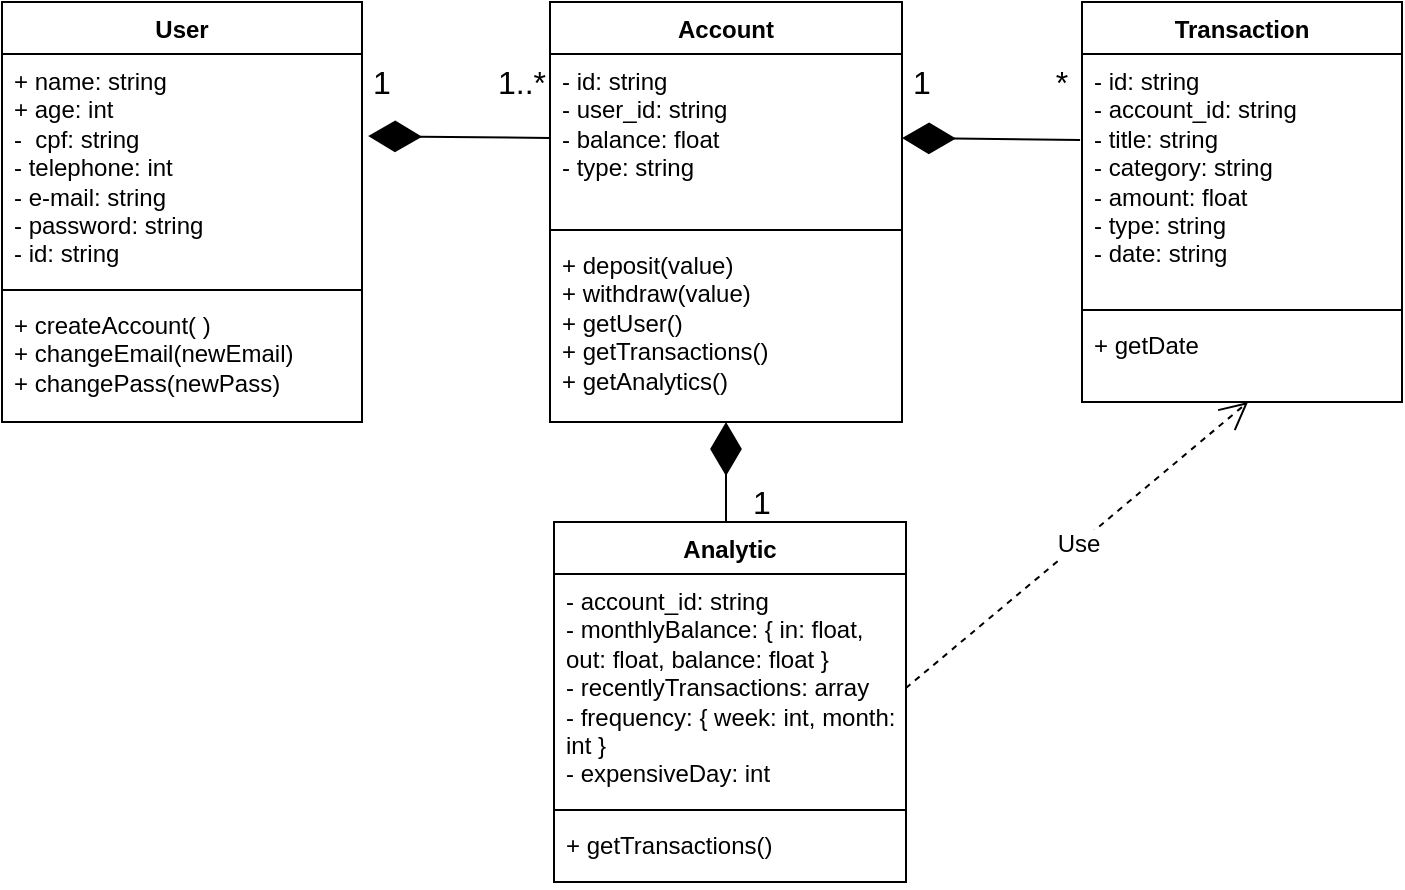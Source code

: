 <mxfile version="27.1.6" pages="2">
  <diagram name="Página-1" id="hgnr5rXyj2DnhmSrU8XR">
    <mxGraphModel dx="731" dy="490" grid="1" gridSize="10" guides="1" tooltips="1" connect="1" arrows="1" fold="1" page="1" pageScale="1" pageWidth="827" pageHeight="1169" math="0" shadow="0">
      <root>
        <mxCell id="0" />
        <mxCell id="1" parent="0" />
        <mxCell id="D4qTkq-0v0xIm_aRAnfv-1" value="User" style="swimlane;fontStyle=1;align=center;verticalAlign=top;childLayout=stackLayout;horizontal=1;startSize=26;horizontalStack=0;resizeParent=1;resizeParentMax=0;resizeLast=0;collapsible=1;marginBottom=0;whiteSpace=wrap;html=1;" vertex="1" parent="1">
          <mxGeometry x="50" y="60" width="180" height="210" as="geometry">
            <mxRectangle x="70" y="60" width="70" height="30" as="alternateBounds" />
          </mxGeometry>
        </mxCell>
        <mxCell id="D4qTkq-0v0xIm_aRAnfv-2" value="+ name: string&lt;div&gt;+ age: int&lt;br&gt;&lt;div&gt;-&amp;nbsp; cpf: string&lt;/div&gt;&lt;div&gt;- telephone: int&lt;/div&gt;&lt;/div&gt;&lt;div&gt;- e-mail: string&lt;/div&gt;&lt;div&gt;- password: string&lt;/div&gt;&lt;div&gt;- id: string&lt;/div&gt;" style="text;strokeColor=none;fillColor=none;align=left;verticalAlign=top;spacingLeft=4;spacingRight=4;overflow=hidden;rotatable=0;points=[[0,0.5],[1,0.5]];portConstraint=eastwest;whiteSpace=wrap;html=1;" vertex="1" parent="D4qTkq-0v0xIm_aRAnfv-1">
          <mxGeometry y="26" width="180" height="114" as="geometry" />
        </mxCell>
        <mxCell id="D4qTkq-0v0xIm_aRAnfv-3" value="" style="line;strokeWidth=1;fillColor=none;align=left;verticalAlign=middle;spacingTop=-1;spacingLeft=3;spacingRight=3;rotatable=0;labelPosition=right;points=[];portConstraint=eastwest;strokeColor=inherit;" vertex="1" parent="D4qTkq-0v0xIm_aRAnfv-1">
          <mxGeometry y="140" width="180" height="8" as="geometry" />
        </mxCell>
        <mxCell id="D4qTkq-0v0xIm_aRAnfv-4" value="+ createAccount( )&lt;div&gt;+ changeEmail(newEmail)&lt;/div&gt;&lt;div&gt;+ changePass(newPass)&lt;/div&gt;" style="text;strokeColor=none;fillColor=none;align=left;verticalAlign=top;spacingLeft=4;spacingRight=4;overflow=hidden;rotatable=0;points=[[0,0.5],[1,0.5]];portConstraint=eastwest;whiteSpace=wrap;html=1;" vertex="1" parent="D4qTkq-0v0xIm_aRAnfv-1">
          <mxGeometry y="148" width="180" height="62" as="geometry" />
        </mxCell>
        <mxCell id="D4qTkq-0v0xIm_aRAnfv-5" value="Account" style="swimlane;fontStyle=1;align=center;verticalAlign=top;childLayout=stackLayout;horizontal=1;startSize=26;horizontalStack=0;resizeParent=1;resizeParentMax=0;resizeLast=0;collapsible=1;marginBottom=0;whiteSpace=wrap;html=1;" vertex="1" parent="1">
          <mxGeometry x="324" y="60" width="176" height="210" as="geometry" />
        </mxCell>
        <mxCell id="D4qTkq-0v0xIm_aRAnfv-6" value="- id: string&lt;div&gt;- user_id: string&lt;/div&gt;&lt;div&gt;- balance: float&lt;/div&gt;&lt;div&gt;- type: string&lt;/div&gt;" style="text;strokeColor=none;fillColor=none;align=left;verticalAlign=top;spacingLeft=4;spacingRight=4;overflow=hidden;rotatable=0;points=[[0,0.5],[1,0.5]];portConstraint=eastwest;whiteSpace=wrap;html=1;" vertex="1" parent="D4qTkq-0v0xIm_aRAnfv-5">
          <mxGeometry y="26" width="176" height="84" as="geometry" />
        </mxCell>
        <mxCell id="D4qTkq-0v0xIm_aRAnfv-7" value="" style="line;strokeWidth=1;fillColor=none;align=left;verticalAlign=middle;spacingTop=-1;spacingLeft=3;spacingRight=3;rotatable=0;labelPosition=right;points=[];portConstraint=eastwest;strokeColor=inherit;" vertex="1" parent="D4qTkq-0v0xIm_aRAnfv-5">
          <mxGeometry y="110" width="176" height="8" as="geometry" />
        </mxCell>
        <mxCell id="D4qTkq-0v0xIm_aRAnfv-8" value="+ deposit(value)&lt;div&gt;+ withdraw(value)&lt;/div&gt;&lt;div&gt;+ getUser()&lt;/div&gt;&lt;div&gt;+ getTransactions()&lt;/div&gt;&lt;div&gt;+ getAnalytics()&lt;/div&gt;" style="text;strokeColor=none;fillColor=none;align=left;verticalAlign=top;spacingLeft=4;spacingRight=4;overflow=hidden;rotatable=0;points=[[0,0.5],[1,0.5]];portConstraint=eastwest;whiteSpace=wrap;html=1;" vertex="1" parent="D4qTkq-0v0xIm_aRAnfv-5">
          <mxGeometry y="118" width="176" height="92" as="geometry" />
        </mxCell>
        <mxCell id="D4qTkq-0v0xIm_aRAnfv-10" value="Transaction" style="swimlane;fontStyle=1;align=center;verticalAlign=top;childLayout=stackLayout;horizontal=1;startSize=26;horizontalStack=0;resizeParent=1;resizeParentMax=0;resizeLast=0;collapsible=1;marginBottom=0;whiteSpace=wrap;html=1;" vertex="1" parent="1">
          <mxGeometry x="590" y="60" width="160" height="200" as="geometry" />
        </mxCell>
        <mxCell id="D4qTkq-0v0xIm_aRAnfv-11" value="- id: string&lt;div&gt;- account_id: string&lt;/div&gt;&lt;div&gt;- title: string&lt;/div&gt;&lt;div&gt;- category: string&lt;/div&gt;&lt;div&gt;- amount: float&lt;/div&gt;&lt;div&gt;- type: string&lt;/div&gt;&lt;div&gt;- date: string&lt;/div&gt;" style="text;strokeColor=none;fillColor=none;align=left;verticalAlign=top;spacingLeft=4;spacingRight=4;overflow=hidden;rotatable=0;points=[[0,0.5],[1,0.5]];portConstraint=eastwest;whiteSpace=wrap;html=1;" vertex="1" parent="D4qTkq-0v0xIm_aRAnfv-10">
          <mxGeometry y="26" width="160" height="124" as="geometry" />
        </mxCell>
        <mxCell id="D4qTkq-0v0xIm_aRAnfv-12" value="" style="line;strokeWidth=1;fillColor=none;align=left;verticalAlign=middle;spacingTop=-1;spacingLeft=3;spacingRight=3;rotatable=0;labelPosition=right;points=[];portConstraint=eastwest;strokeColor=inherit;" vertex="1" parent="D4qTkq-0v0xIm_aRAnfv-10">
          <mxGeometry y="150" width="160" height="8" as="geometry" />
        </mxCell>
        <mxCell id="D4qTkq-0v0xIm_aRAnfv-13" value="+ getDate&lt;div&gt;&lt;br&gt;&lt;/div&gt;" style="text;strokeColor=none;fillColor=none;align=left;verticalAlign=top;spacingLeft=4;spacingRight=4;overflow=hidden;rotatable=0;points=[[0,0.5],[1,0.5]];portConstraint=eastwest;whiteSpace=wrap;html=1;" vertex="1" parent="D4qTkq-0v0xIm_aRAnfv-10">
          <mxGeometry y="158" width="160" height="42" as="geometry" />
        </mxCell>
        <mxCell id="D4qTkq-0v0xIm_aRAnfv-14" value="Analytic" style="swimlane;fontStyle=1;align=center;verticalAlign=top;childLayout=stackLayout;horizontal=1;startSize=26;horizontalStack=0;resizeParent=1;resizeParentMax=0;resizeLast=0;collapsible=1;marginBottom=0;whiteSpace=wrap;html=1;" vertex="1" parent="1">
          <mxGeometry x="326" y="320" width="176" height="180" as="geometry" />
        </mxCell>
        <mxCell id="D4qTkq-0v0xIm_aRAnfv-15" value="- account_id: string&lt;div&gt;- monthlyBalance: { in: float, out: float, balance: float }&lt;/div&gt;&lt;div&gt;- recentlyTransactions: array&lt;/div&gt;&lt;div&gt;-&amp;nbsp;frequency: { week: int, month: int }&lt;/div&gt;&lt;div&gt;- expensiveDay: int&lt;/div&gt;" style="text;strokeColor=none;fillColor=none;align=left;verticalAlign=top;spacingLeft=4;spacingRight=4;overflow=hidden;rotatable=0;points=[[0,0.5],[1,0.5]];portConstraint=eastwest;whiteSpace=wrap;html=1;" vertex="1" parent="D4qTkq-0v0xIm_aRAnfv-14">
          <mxGeometry y="26" width="176" height="114" as="geometry" />
        </mxCell>
        <mxCell id="D4qTkq-0v0xIm_aRAnfv-16" value="" style="line;strokeWidth=1;fillColor=none;align=left;verticalAlign=middle;spacingTop=-1;spacingLeft=3;spacingRight=3;rotatable=0;labelPosition=right;points=[];portConstraint=eastwest;strokeColor=inherit;" vertex="1" parent="D4qTkq-0v0xIm_aRAnfv-14">
          <mxGeometry y="140" width="176" height="8" as="geometry" />
        </mxCell>
        <mxCell id="D4qTkq-0v0xIm_aRAnfv-17" value="&lt;div&gt;+ getTransactions()&lt;/div&gt;" style="text;strokeColor=none;fillColor=none;align=left;verticalAlign=top;spacingLeft=4;spacingRight=4;overflow=hidden;rotatable=0;points=[[0,0.5],[1,0.5]];portConstraint=eastwest;whiteSpace=wrap;html=1;" vertex="1" parent="D4qTkq-0v0xIm_aRAnfv-14">
          <mxGeometry y="148" width="176" height="32" as="geometry" />
        </mxCell>
        <mxCell id="D4qTkq-0v0xIm_aRAnfv-19" value="" style="endArrow=diamondThin;endFill=1;endSize=24;html=1;rounded=0;fontSize=12;curved=1;exitX=-0.006;exitY=0.347;exitDx=0;exitDy=0;entryX=1;entryY=0.5;entryDx=0;entryDy=0;exitPerimeter=0;" edge="1" parent="1" source="D4qTkq-0v0xIm_aRAnfv-11" target="D4qTkq-0v0xIm_aRAnfv-6">
          <mxGeometry width="160" relative="1" as="geometry">
            <mxPoint x="380" y="170" as="sourcePoint" />
            <mxPoint x="540" y="170" as="targetPoint" />
          </mxGeometry>
        </mxCell>
        <mxCell id="D4qTkq-0v0xIm_aRAnfv-20" value="" style="endArrow=diamondThin;endFill=1;endSize=24;html=1;rounded=0;fontSize=12;curved=1;exitX=0;exitY=0.5;exitDx=0;exitDy=0;entryX=1.017;entryY=0.36;entryDx=0;entryDy=0;entryPerimeter=0;" edge="1" parent="1" source="D4qTkq-0v0xIm_aRAnfv-6" target="D4qTkq-0v0xIm_aRAnfv-2">
          <mxGeometry width="160" relative="1" as="geometry">
            <mxPoint x="598" y="61" as="sourcePoint" />
            <mxPoint x="530" y="60" as="targetPoint" />
          </mxGeometry>
        </mxCell>
        <mxCell id="D4qTkq-0v0xIm_aRAnfv-21" value="1" style="text;strokeColor=none;fillColor=none;html=1;align=center;verticalAlign=middle;whiteSpace=wrap;rounded=0;fontSize=16;" vertex="1" parent="1">
          <mxGeometry x="230" y="90" width="20" height="20" as="geometry" />
        </mxCell>
        <mxCell id="D4qTkq-0v0xIm_aRAnfv-22" value="1..*" style="text;strokeColor=none;fillColor=none;html=1;align=center;verticalAlign=middle;whiteSpace=wrap;rounded=0;fontSize=16;" vertex="1" parent="1">
          <mxGeometry x="300" y="90" width="20" height="20" as="geometry" />
        </mxCell>
        <mxCell id="D4qTkq-0v0xIm_aRAnfv-23" value="1" style="text;strokeColor=none;fillColor=none;html=1;align=center;verticalAlign=middle;whiteSpace=wrap;rounded=0;fontSize=16;" vertex="1" parent="1">
          <mxGeometry x="500" y="90" width="20" height="20" as="geometry" />
        </mxCell>
        <mxCell id="D4qTkq-0v0xIm_aRAnfv-24" value="*" style="text;strokeColor=none;fillColor=none;html=1;align=center;verticalAlign=middle;whiteSpace=wrap;rounded=0;fontSize=16;" vertex="1" parent="1">
          <mxGeometry x="570" y="90" width="20" height="20" as="geometry" />
        </mxCell>
        <mxCell id="D4qTkq-0v0xIm_aRAnfv-25" value="" style="endArrow=diamondThin;endFill=1;endSize=24;html=1;rounded=0;fontSize=12;curved=1;entryX=0.5;entryY=1;entryDx=0;entryDy=0;entryPerimeter=0;" edge="1" parent="1" target="D4qTkq-0v0xIm_aRAnfv-8">
          <mxGeometry width="160" relative="1" as="geometry">
            <mxPoint x="412" y="320" as="sourcePoint" />
            <mxPoint x="520" y="120" as="targetPoint" />
          </mxGeometry>
        </mxCell>
        <mxCell id="D4qTkq-0v0xIm_aRAnfv-26" value="1" style="text;strokeColor=none;fillColor=none;html=1;align=center;verticalAlign=middle;whiteSpace=wrap;rounded=0;fontSize=16;" vertex="1" parent="1">
          <mxGeometry x="420" y="300" width="20" height="20" as="geometry" />
        </mxCell>
        <mxCell id="D4qTkq-0v0xIm_aRAnfv-27" value="Use" style="endArrow=open;endSize=12;dashed=1;html=1;rounded=0;fontSize=12;curved=1;entryX=0.519;entryY=1;entryDx=0;entryDy=0;entryPerimeter=0;exitX=1;exitY=0.5;exitDx=0;exitDy=0;" edge="1" parent="1" source="D4qTkq-0v0xIm_aRAnfv-15" target="D4qTkq-0v0xIm_aRAnfv-13">
          <mxGeometry width="160" relative="1" as="geometry">
            <mxPoint x="500" y="360" as="sourcePoint" />
            <mxPoint x="660" y="360" as="targetPoint" />
          </mxGeometry>
        </mxCell>
      </root>
    </mxGraphModel>
  </diagram>
  <diagram id="HCX7-CBLEi1-dMdnJcpy" name="Página-2">
    <mxGraphModel dx="1131" dy="890" grid="0" gridSize="10" guides="1" tooltips="1" connect="1" arrows="1" fold="1" page="0" pageScale="1" pageWidth="827" pageHeight="1169" math="0" shadow="0">
      <root>
        <mxCell id="0" />
        <mxCell id="1" parent="0" />
        <mxCell id="LE1Y9toaO1GV28KVfUwD-9" value="Flow" style="swimlane;startSize=20;horizontal=0;childLayout=treeLayout;horizontalTree=1;sortEdges=1;resizable=0;containerType=tree;fontSize=12;" vertex="1" parent="1">
          <mxGeometry x="-106" y="-4" width="610" height="80" as="geometry" />
        </mxCell>
        <mxCell id="LE1Y9toaO1GV28KVfUwD-10" value="Route" style="whiteSpace=wrap;html=1;" vertex="1" parent="LE1Y9toaO1GV28KVfUwD-9">
          <mxGeometry x="40" y="20" width="100" height="40" as="geometry" />
        </mxCell>
        <mxCell id="LE1Y9toaO1GV28KVfUwD-11" value="Controller" style="whiteSpace=wrap;html=1;" vertex="1" parent="LE1Y9toaO1GV28KVfUwD-9">
          <mxGeometry x="190" y="20" width="100" height="40" as="geometry" />
        </mxCell>
        <mxCell id="LE1Y9toaO1GV28KVfUwD-12" value="" style="edgeStyle=elbowEdgeStyle;elbow=horizontal;html=1;rounded=1;curved=0;sourcePerimeterSpacing=0;targetPerimeterSpacing=0;startSize=6;endSize=6;fontSize=12;" edge="1" parent="LE1Y9toaO1GV28KVfUwD-9" source="LE1Y9toaO1GV28KVfUwD-10" target="LE1Y9toaO1GV28KVfUwD-11">
          <mxGeometry relative="1" as="geometry" />
        </mxCell>
        <mxCell id="LE1Y9toaO1GV28KVfUwD-16" value="" style="edgeStyle=elbowEdgeStyle;elbow=horizontal;html=1;rounded=1;curved=0;sourcePerimeterSpacing=0;targetPerimeterSpacing=0;startSize=6;endSize=6;fontSize=12;" edge="1" target="LE1Y9toaO1GV28KVfUwD-17" source="LE1Y9toaO1GV28KVfUwD-11" parent="LE1Y9toaO1GV28KVfUwD-9">
          <mxGeometry relative="1" as="geometry">
            <mxPoint x="186" y="-28" as="sourcePoint" />
          </mxGeometry>
        </mxCell>
        <mxCell id="LE1Y9toaO1GV28KVfUwD-17" value="Service" style="whiteSpace=wrap;html=1;" vertex="1" parent="LE1Y9toaO1GV28KVfUwD-9">
          <mxGeometry x="340" y="20" width="100" height="40" as="geometry" />
        </mxCell>
        <mxCell id="LE1Y9toaO1GV28KVfUwD-18" value="" style="edgeStyle=elbowEdgeStyle;elbow=horizontal;html=1;rounded=1;curved=0;sourcePerimeterSpacing=0;targetPerimeterSpacing=0;startSize=6;endSize=6;fontSize=12;" edge="1" target="LE1Y9toaO1GV28KVfUwD-19" source="LE1Y9toaO1GV28KVfUwD-17" parent="LE1Y9toaO1GV28KVfUwD-9">
          <mxGeometry relative="1" as="geometry">
            <mxPoint x="336" y="-28" as="sourcePoint" />
          </mxGeometry>
        </mxCell>
        <mxCell id="LE1Y9toaO1GV28KVfUwD-19" value="Repository" style="whiteSpace=wrap;html=1;" vertex="1" parent="LE1Y9toaO1GV28KVfUwD-9">
          <mxGeometry x="490" y="20" width="100" height="40" as="geometry" />
        </mxCell>
        <mxCell id="LE1Y9toaO1GV28KVfUwD-27" value="Models" style="whiteSpace=wrap;html=1;shape=partialRectangle;top=0;left=0;bottom=1;right=0;points=[[0,1],[1,1]];fillColor=none;align=center;verticalAlign=bottom;routingCenterY=0.5;snapToPoint=1;recursiveResize=0;autosize=1;treeFolding=1;treeMoving=1;newEdgeStyle={&quot;edgeStyle&quot;:&quot;entityRelationEdgeStyle&quot;,&quot;startArrow&quot;:&quot;none&quot;,&quot;endArrow&quot;:&quot;none&quot;,&quot;segment&quot;:10,&quot;curved&quot;:1,&quot;sourcePerimeterSpacing&quot;:0,&quot;targetPerimeterSpacing&quot;:0};" vertex="1" parent="1">
          <mxGeometry x="234" y="87" width="74" height="26" as="geometry" />
        </mxCell>
        <mxCell id="LE1Y9toaO1GV28KVfUwD-25" value="" style="edgeStyle=entityRelationEdgeStyle;startArrow=none;endArrow=none;segment=10;curved=1;sourcePerimeterSpacing=0;targetPerimeterSpacing=0;rounded=0;fontSize=12;startSize=8;endSize=8;exitX=1;exitY=1;exitDx=0;exitDy=0;entryX=1;entryY=1;entryDx=0;entryDy=0;" edge="1" target="LE1Y9toaO1GV28KVfUwD-27" parent="1" source="LE1Y9toaO1GV28KVfUwD-17">
          <mxGeometry relative="1" as="geometry">
            <mxPoint x="101" y="220" as="sourcePoint" />
            <Array as="points">
              <mxPoint x="333" y="56" />
              <mxPoint x="330" y="96" />
              <mxPoint x="247" y="92" />
              <mxPoint x="245" y="125" />
              <mxPoint x="334" y="131" />
            </Array>
          </mxGeometry>
        </mxCell>
      </root>
    </mxGraphModel>
  </diagram>
</mxfile>
